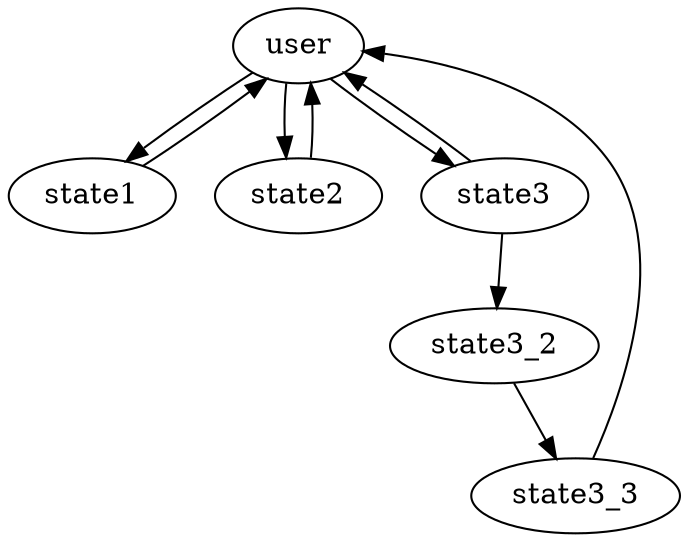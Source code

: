 digraph pic { 
	user -> state1
	state1 -> user
	user -> state2
	state2 -> user
	user -> state3
	state3 -> user
	state3 -> state3_2
	state3_2 -> state3_3
	state3_3 -> user

}
